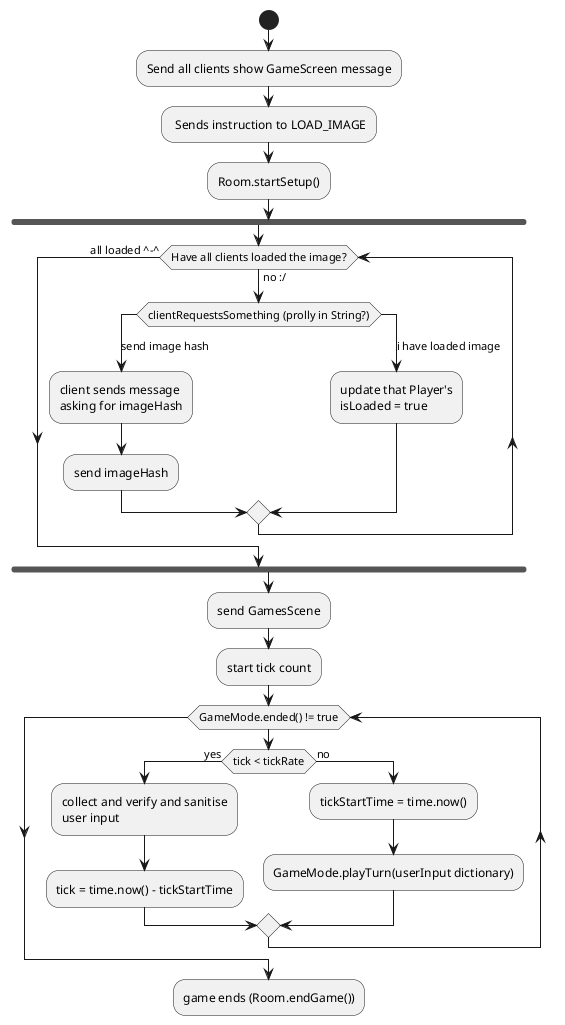 @startuml
start
:Send all clients show GameScreen message;
: Sends instruction to LOAD_IMAGE;
:Room.startSetup();
fork
    while (Have all clients loaded the image?) is (no :/)

        switch (clientRequestsSomething (prolly in String?))
        case (send image hash)
            :client sends message
            asking for imageHash;
            :send imageHash;
        case (i have loaded image)
            :update that Player's
            isLoaded = true;
        endswitch
    endwhile (all loaded ^-^)
end fork
:send GamesScene;
:start tick count;
while (GameMode.ended() != true)
    if (tick < tickRate) then (yes)
        :collect and verify and sanitise
        user input;
        :tick = time.now() - tickStartTime;
    else (no)
        :tickStartTime = time.now();
        :GameMode.playTurn(userInput dictionary);
    endif
endwhile
    :game ends (Room.endGame());
@enduml